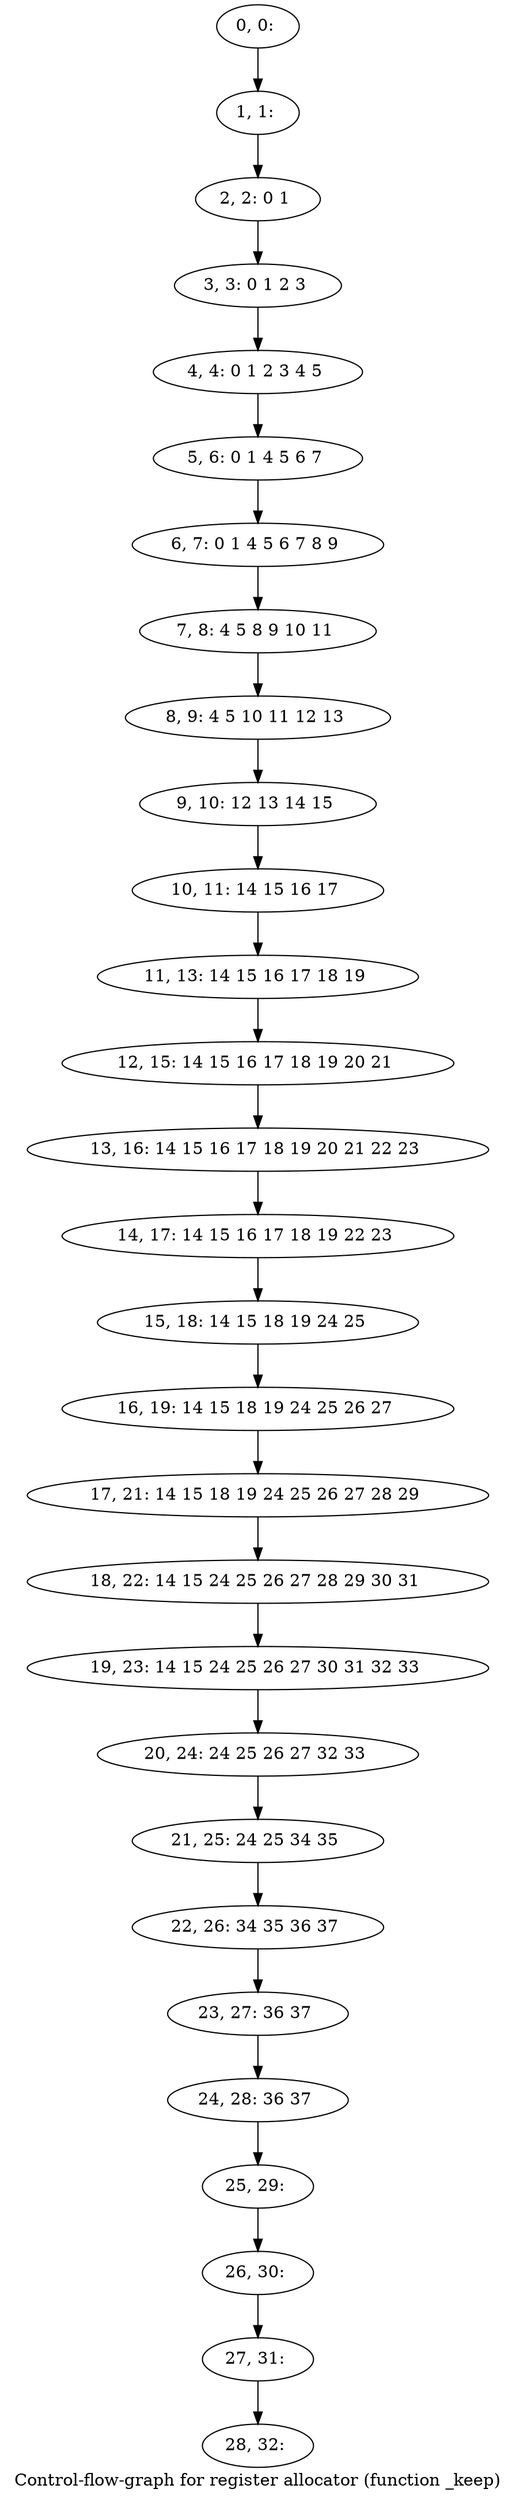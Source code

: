 digraph G {
graph [label="Control-flow-graph for register allocator (function _keep)"]
0[label="0, 0: "];
1[label="1, 1: "];
2[label="2, 2: 0 1 "];
3[label="3, 3: 0 1 2 3 "];
4[label="4, 4: 0 1 2 3 4 5 "];
5[label="5, 6: 0 1 4 5 6 7 "];
6[label="6, 7: 0 1 4 5 6 7 8 9 "];
7[label="7, 8: 4 5 8 9 10 11 "];
8[label="8, 9: 4 5 10 11 12 13 "];
9[label="9, 10: 12 13 14 15 "];
10[label="10, 11: 14 15 16 17 "];
11[label="11, 13: 14 15 16 17 18 19 "];
12[label="12, 15: 14 15 16 17 18 19 20 21 "];
13[label="13, 16: 14 15 16 17 18 19 20 21 22 23 "];
14[label="14, 17: 14 15 16 17 18 19 22 23 "];
15[label="15, 18: 14 15 18 19 24 25 "];
16[label="16, 19: 14 15 18 19 24 25 26 27 "];
17[label="17, 21: 14 15 18 19 24 25 26 27 28 29 "];
18[label="18, 22: 14 15 24 25 26 27 28 29 30 31 "];
19[label="19, 23: 14 15 24 25 26 27 30 31 32 33 "];
20[label="20, 24: 24 25 26 27 32 33 "];
21[label="21, 25: 24 25 34 35 "];
22[label="22, 26: 34 35 36 37 "];
23[label="23, 27: 36 37 "];
24[label="24, 28: 36 37 "];
25[label="25, 29: "];
26[label="26, 30: "];
27[label="27, 31: "];
28[label="28, 32: "];
0->1 ;
1->2 ;
2->3 ;
3->4 ;
4->5 ;
5->6 ;
6->7 ;
7->8 ;
8->9 ;
9->10 ;
10->11 ;
11->12 ;
12->13 ;
13->14 ;
14->15 ;
15->16 ;
16->17 ;
17->18 ;
18->19 ;
19->20 ;
20->21 ;
21->22 ;
22->23 ;
23->24 ;
24->25 ;
25->26 ;
26->27 ;
27->28 ;
}
